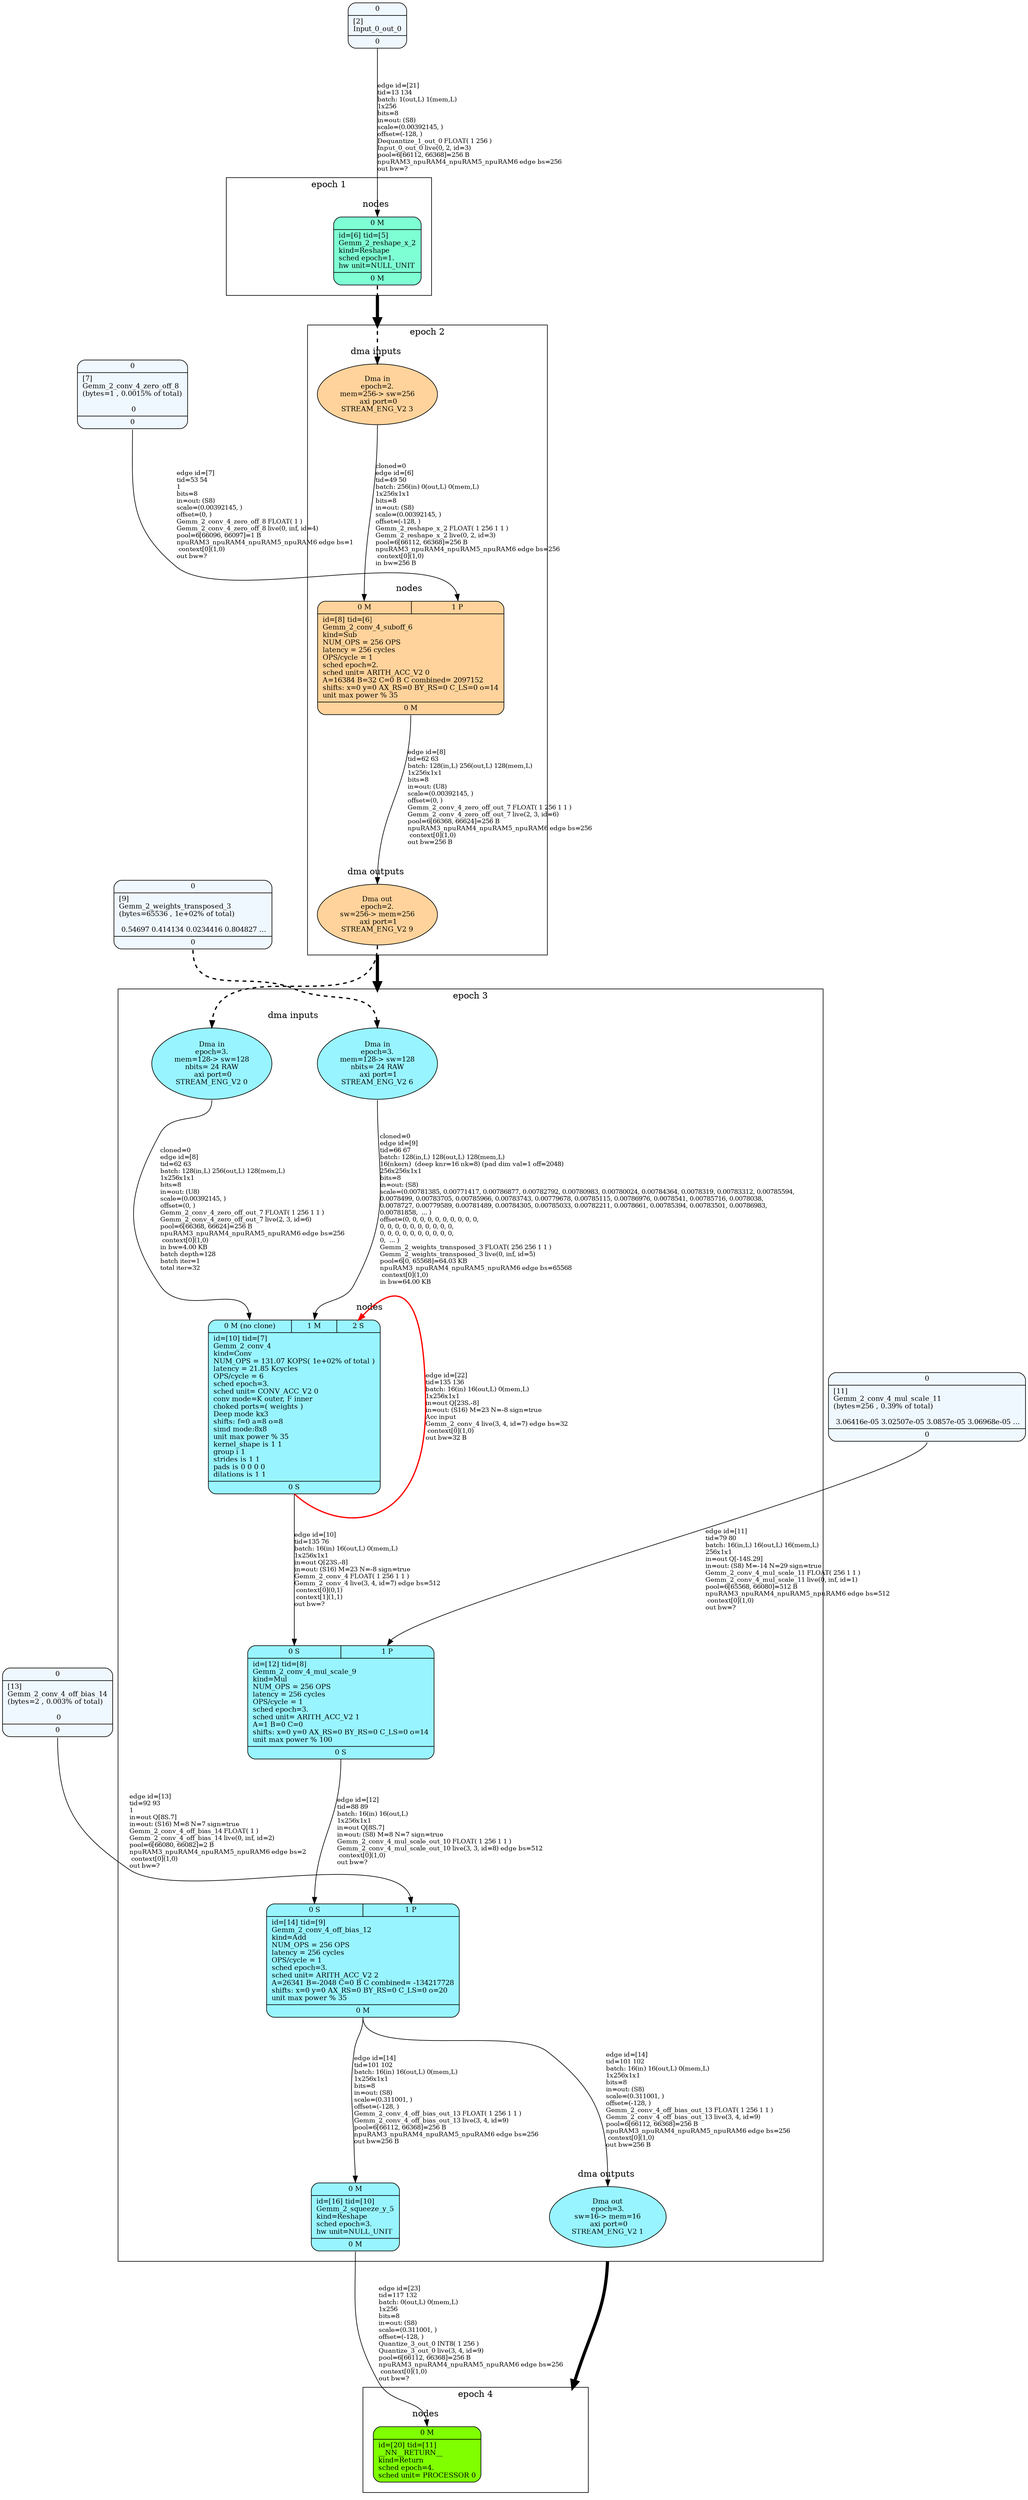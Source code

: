 digraph G {
graph [ fontsize=11 ];
node [ fontsize=11 ];
edge [ fontsize=10 ];
rankdir=BU
ranksep=1.5
nodesep=1
splines=spline
compound=true
Graphinfo [ label="" shape=plaintext, style=rounded, color=black, fontname="Arial-Bold" ];
subgraph cluster_1 { label="epoch 1"; fontsize=14; 
subgraph cluster_1_nodes { label="nodes "; peripheries=0;
Gemm_2_reshape_x_2 ;  }

subgraph cluster_dma_1_in { label=""; peripheries=0;
dummy_1[ style=invis ];  };
 }
subgraph cluster_2 { label="epoch 2"; fontsize=14; 
subgraph cluster_2_nodes { label="nodes "; peripheries=0;
Gemm_2_conv_4_suboff_6 ;  }

subgraph cluster_dma_2_in { label="dma inputs "; peripheries=0;
dma_3i2 ;  };

subgraph cluster_dma_2_out { label="dma outputs "; peripheries=0;
dma_9i2 ;  }
 }
Gemm_2_reshape_x_2:s -> dma_3i2:n [ltail="cluster_1" lhead=cluster_2 strength=1000 penwidth=5];
subgraph cluster_3 { label="epoch 3"; fontsize=14; 
subgraph cluster_3_nodes { label="nodes "; peripheries=0;
Gemm_2_conv_4 ; Gemm_2_conv_4_mul_scale_9 ; Gemm_2_conv_4_off_bias_12 ; Gemm_2_squeeze_y_5 ;  }

subgraph cluster_dma_3_in { label="dma inputs "; peripheries=0;
dma_6i3 ; dma_0i3 ;  };

subgraph cluster_dma_3_out { label="dma outputs "; peripheries=0;
dma_1i3 ;  }
 }
dma_9i2:s -> dma_6i3:n [ltail="cluster_2" lhead=cluster_3 strength=1000 penwidth=5];
subgraph cluster_4 { label="epoch 4"; fontsize=14; 
subgraph cluster_4_nodes { label="nodes "; peripheries=0;
__NN__RETURN__ ;  }

subgraph cluster_dma_4_in { label=""; peripheries=0;
dummy_4[ style=invis ];  };
 }
dma_1i3:s -> dummy_4:n [ltail="cluster_3" lhead=cluster_4 strength=1000 penwidth=5];
Gemm_2_conv_4_off_bias_14 [ label="{ { <i0> 0} |  [13]\lGemm_2_conv_4_off_bias_14\l(bytes=2 , 0.003% of total)\l\l 0 | { <o0> 0} }", shape=record, fillcolor="aliceblue", style="rounded,filled"  ] ;
Input_0_out_0 [ label="{ { <i0> 0} |  [2]\lInput_0_out_0 | { <o0> 0} }", shape=record, fillcolor="aliceblue", style="rounded,filled"  ] ;
Gemm_2_weights_transposed_3 [ label="{ { <i0> 0} |  [9]\lGemm_2_weights_transposed_3\l(bytes=65536 , 1e+02% of total)\l\l 0.54697 0.414134 0.0234416 0.804827 ... | { <o0> 0} }", shape=record, fillcolor="aliceblue", style="rounded,filled"  ] ;
Gemm_2_conv_4_mul_scale_11 [ label="{ { <i0> 0} |  [11]\lGemm_2_conv_4_mul_scale_11\l(bytes=256 , 0.39% of total)\l\l 3.06416e-05 3.02507e-05 3.0857e-05 3.06968e-05 ... | { <o0> 0} }", shape=record, fillcolor="aliceblue", style="rounded,filled"  ] ;
Gemm_2_conv_4_zero_off_8 [ label="{ { <i0> 0} |  [7]\lGemm_2_conv_4_zero_off_8\l(bytes=1 , 0.0015% of total)\l\l 0 | { <o0> 0} }", shape=record, fillcolor="aliceblue", style="rounded,filled"  ] ;
Gemm_2_reshape_x_2 [ label="{ { < i0>  0 M } | id=[6] tid=[5]\lGemm_2_reshape_x_2\lkind=Reshape\lsched epoch=1.\lhw unit=NULL_UNIT\l | { < o0>  0 M } }", shape=record, fillcolor="aquamarine", style="rounded,filled"  ] ;
dma_9i2 [ label="Dma out\nepoch=2.\nsw=256-> mem=256
 axi port=1\nSTREAM_ENG_V2 9", shape=ellipse, width=0.1, fillcolor="burlywood1", style="rounded,filled"  ]
Gemm_2_conv_4_suboff_6:o0:s->dma_9i2:n [ label="edge id=[8]\ltid=62 63\lbatch: 128(in,L) 256(out,L) 128(mem,L) \l1x256x1x1\lbits=8\lin=out: (U8)\lscale=(0.00392145, )\loffset=(0, )\lGemm_2_conv_4_zero_off_out_7 FLOAT( 1 256 1 1 )\lGemm_2_conv_4_zero_off_out_7 live(2, 3, id=6)\lpool=6[66368, 66624]=256 B\lnpuRAM3_npuRAM4_npuRAM5_npuRAM6 edge bs=256\l context[0](1,0)\lout bw=256 B\l" ]; 
dma_3i2 [ label="Dma in\nepoch=2.\nmem=256-> sw=256
 axi port=0\nSTREAM_ENG_V2 3", shape=ellipse, width=0.1, fillcolor="burlywood1", style="rounded,filled"  ]
Gemm_2_conv_4_suboff_6 [ label="{ { < i0>  0 M  | < i1>  1 P } | id=[8] tid=[6]\lGemm_2_conv_4_suboff_6\lkind=Sub\lNUM_OPS = 256 OPS\llatency = 256 cycles\lOPS/cycle = 1\lsched epoch=2.\lsched unit= ARITH_ACC_V2 0\lA=16384 B=32 C=0 B C combined= 2097152\lshifts: x=0 y=0 AX_RS=0 BY_RS=0 C_LS=0 o=14\lunit max power % 35\l | { < o0>  0 M } }", shape=record, fillcolor="burlywood1", style="rounded,filled"  ] ;
dma_0i3 [ label="Dma in\nepoch=3.\nmem=128-> sw=128
nbits= 24 RAW
 axi port=0\nSTREAM_ENG_V2 0", shape=ellipse, width=0.1, fillcolor="cadetblue1", style="rounded,filled"  ]
dma_6i3 [ label="Dma in\nepoch=3.\nmem=128-> sw=128
nbits= 24 RAW
 axi port=1\nSTREAM_ENG_V2 6", shape=ellipse, width=0.1, fillcolor="cadetblue1", style="rounded,filled"  ]
Gemm_2_conv_4 [ label="{ { < i0>  0 M (no clone)  | < i1>  1 M  | < i2>  2 S } | id=[10] tid=[7]\lGemm_2_conv_4\lkind=Conv\lNUM_OPS = 131.07 KOPS( 1e+02% of total )\llatency = 21.85 Kcycles\lOPS/cycle = 6\lsched epoch=3.\lsched unit= CONV_ACC_V2 0\lconv mode=K outer, F inner\lchoked ports=( weights  )\lDeep mode kx3\lshifts: f=0 a=8 o=8\lsimd mode:8x8\lunit max power % 35\lkernel_shape is 1 1\lgroup i 1\lstrides is 1 1\lpads is 0 0 0 0\ldilations is 1 1\l | { < o0>  0 S } }", shape=record, fillcolor="cadetblue1", style="rounded,filled"  ] ;
Gemm_2_conv_4_mul_scale_9 [ label="{ { < i0>  0 S  | < i1>  1 P } | id=[12] tid=[8]\lGemm_2_conv_4_mul_scale_9\lkind=Mul\lNUM_OPS = 256 OPS\llatency = 256 cycles\lOPS/cycle = 1\lsched epoch=3.\lsched unit= ARITH_ACC_V2 1\lA=1 B=0 C=0\lshifts: x=0 y=0 AX_RS=0 BY_RS=0 C_LS=0 o=14\lunit max power % 100\l | { < o0>  0 S } }", shape=record, fillcolor="cadetblue1", style="rounded,filled"  ] ;
dma_1i3 [ label="Dma out\nepoch=3.\nsw=16-> mem=16
 axi port=0\nSTREAM_ENG_V2 1", shape=ellipse, width=0.1, fillcolor="cadetblue1", style="rounded,filled"  ]
Gemm_2_conv_4_off_bias_12:o0:s->dma_1i3:n [ label="edge id=[14]\ltid=101 102\lbatch: 16(in) 16(out,L) 0(mem,L) \l1x256x1x1\lbits=8\lin=out: (S8)\lscale=(0.311001, )\loffset=(-128, )\lGemm_2_conv_4_off_bias_out_13 FLOAT( 1 256 1 1 )\lGemm_2_conv_4_off_bias_out_13 live(3, 4, id=9)\lpool=6[66112, 66368]=256 B\lnpuRAM3_npuRAM4_npuRAM5_npuRAM6 edge bs=256\l context[0](1,0)\lout bw=256 B\l" ]; 
Gemm_2_conv_4_off_bias_12 [ label="{ { < i0>  0 S  | < i1>  1 P } | id=[14] tid=[9]\lGemm_2_conv_4_off_bias_12\lkind=Add\lNUM_OPS = 256 OPS\llatency = 256 cycles\lOPS/cycle = 1\lsched epoch=3.\lsched unit= ARITH_ACC_V2 2\lA=26341 B=-2048 C=0 B C combined= -134217728\lshifts: x=0 y=0 AX_RS=0 BY_RS=0 C_LS=0 o=20\lunit max power % 35\l | { < o0>  0 M } }", shape=record, fillcolor="cadetblue1", style="rounded,filled"  ] ;
Gemm_2_squeeze_y_5 [ label="{ { < i0>  0 M } | id=[16] tid=[10]\lGemm_2_squeeze_y_5\lkind=Reshape\lsched epoch=3.\lhw unit=NULL_UNIT\l | { < o0>  0 M } }", shape=record, fillcolor="cadetblue1", style="rounded,filled"  ] ;
__NN__RETURN__ [ label="{ { < i0>  0 M } | id=[20] tid=[11]\l__NN__RETURN__\lkind=Return\lsched epoch=4.\lsched unit= PROCESSOR 0\l}", shape=record, fillcolor="chartreuse", style="rounded,filled"  ] ;
Gemm_2_reshape_x_2:o0:s->dma_3i2:n [ penwidth=2, style=dashed  ]; 
dma_3i2:s->Gemm_2_conv_4_suboff_6:i0:n [ label="cloned=0\ledge id=[6]\ltid=49 50\lbatch: 256(in) 0(out,L) 0(mem,L) \l1x256x1x1\lbits=8\lin=out: (S8)\lscale=(0.00392145, )\loffset=(-128, )\lGemm_2_reshape_x_2 FLOAT( 1 256 1 1 )\lGemm_2_reshape_x_2 live(0, 2, id=3)\lpool=6[66112, 66368]=256 B\lnpuRAM3_npuRAM4_npuRAM5_npuRAM6 edge bs=256\l context[0](1,0)\lin bw=256 B\l"   ]; 
Gemm_2_conv_4_zero_off_8:o0:s->Gemm_2_conv_4_suboff_6:i1:n [ label="edge id=[7]\ltid=53 54\l1\lbits=8\lin=out: (S8)\lscale=(0.00392145, )\loffset=(0, )\lGemm_2_conv_4_zero_off_8 FLOAT( 1 )\lGemm_2_conv_4_zero_off_8 live(0, inf, id=4)\lpool=6[66096, 66097]=1 B\lnpuRAM3_npuRAM4_npuRAM5_npuRAM6 edge bs=1\l context[0](1,0)\lout bw=?\l" ]; 
dma_9i2:s->dma_0i3:n [ penwidth=2, style=dashed  ]; 
dma_0i3:s->Gemm_2_conv_4:i0:n [ label="cloned=0\ledge id=[8]\ltid=62 63\lbatch: 128(in,L) 256(out,L) 128(mem,L) \l1x256x1x1\lbits=8\lin=out: (U8)\lscale=(0.00392145, )\loffset=(0, )\lGemm_2_conv_4_zero_off_out_7 FLOAT( 1 256 1 1 )\lGemm_2_conv_4_zero_off_out_7 live(2, 3, id=6)\lpool=6[66368, 66624]=256 B\lnpuRAM3_npuRAM4_npuRAM5_npuRAM6 edge bs=256\l context[0](1,0)\lin bw=4.00 KB\lbatch depth=128\lbatch iter=1\ltotal iter=32\l"   ]; 
Gemm_2_weights_transposed_3:o0:s->dma_6i3:n [ penwidth=2, style=dashed  ]; 
dma_6i3:s->Gemm_2_conv_4:i1:n [ label="cloned=0\ledge id=[9]\ltid=66 67\lbatch: 128(in,L) 128(out,L) 128(mem,L) \l16(nkern)  (deep knr=16 nk=8) (pad dim val=1 off=2048)\l256x256x1x1\lbits=8\lin=out: (S8)\lscale=(0.00781385, 0.00771417, 0.00786877, 0.00782792, 0.00780983, 0.00780024, 0.00784364, 0.0078319, 0.00783312, 0.00785594, \l0.0078499, 0.00783705, 0.00785966, 0.00783743, 0.00779678, 0.00785115, 0.00786976, 0.0078541, 0.00785716, 0.0078038, \l0.0078727, 0.00779589, 0.00781489, 0.00784305, 0.00785033, 0.00782211, 0.0078661, 0.00785394, 0.00783501, 0.00786983, \l0.00781858,  ... )\loffset=(0, 0, 0, 0, 0, 0, 0, 0, 0, 0, \l0, 0, 0, 0, 0, 0, 0, 0, 0, 0, \l0, 0, 0, 0, 0, 0, 0, 0, 0, 0, \l0,  ... )\lGemm_2_weights_transposed_3 FLOAT( 256 256 1 1 )\lGemm_2_weights_transposed_3 live(0, inf, id=5)\lpool=6[0, 65568]=64.03 KB\lnpuRAM3_npuRAM4_npuRAM5_npuRAM6 edge bs=65568\l context[0](1,0)\lin bw=64.00 KB\l"   ]; 
Gemm_2_conv_4:o0:s->Gemm_2_conv_4_mul_scale_9:i0:n [ label="edge id=[10]\ltid=135 76\lbatch: 16(in) 16(out,L) 0(mem,L) \l1x256x1x1\lin=out Q[23S.-8]\lin=out: (S16) M=23 N=-8 sign=true\lGemm_2_conv_4 FLOAT( 1 256 1 1 )\lGemm_2_conv_4 live(3, 4, id=7) edge bs=512\l context[0](0,1)\l context[1](1,1)\lout bw=?\l" ]; 
Gemm_2_conv_4_mul_scale_11:o0:s->Gemm_2_conv_4_mul_scale_9:i1:n [ label="edge id=[11]\ltid=79 80\lbatch: 16(in,L) 16(out,L) 16(mem,L) \l256x1x1\lin=out Q[-14S.29]\lin=out: (S8) M=-14 N=29 sign=true\lGemm_2_conv_4_mul_scale_11 FLOAT( 256 1 1 )\lGemm_2_conv_4_mul_scale_11 live(0, inf, id=1)\lpool=6[65568, 66080]=512 B\lnpuRAM3_npuRAM4_npuRAM5_npuRAM6 edge bs=512\l context[0](1,0)\lout bw=?\l" ]; 
Gemm_2_conv_4_mul_scale_9:o0:s->Gemm_2_conv_4_off_bias_12:i0:n [ label="edge id=[12]\ltid=88 89\lbatch: 16(in) 16(out,L) \l1x256x1x1\lin=out Q[8S.7]\lin=out: (S8) M=8 N=7 sign=true\lGemm_2_conv_4_mul_scale_out_10 FLOAT( 1 256 1 1 )\lGemm_2_conv_4_mul_scale_out_10 live(3, 3, id=8) edge bs=512\l context[0](1,0)\lout bw=?\l" ]; 
Gemm_2_conv_4_off_bias_14:o0:s->Gemm_2_conv_4_off_bias_12:i1:n [ label="edge id=[13]\ltid=92 93\l1\lin=out Q[8S.7]\lin=out: (S16) M=8 N=7 sign=true\lGemm_2_conv_4_off_bias_14 FLOAT( 1 )\lGemm_2_conv_4_off_bias_14 live(0, inf, id=2)\lpool=6[66080, 66082]=2 B\lnpuRAM3_npuRAM4_npuRAM5_npuRAM6 edge bs=2\l context[0](1,0)\lout bw=?\l" ]; 
Gemm_2_conv_4_off_bias_12:o0:s->Gemm_2_squeeze_y_5:i0:n [ label="edge id=[14]\ltid=101 102\lbatch: 16(in) 16(out,L) 0(mem,L) \l1x256x1x1\lbits=8\lin=out: (S8)\lscale=(0.311001, )\loffset=(-128, )\lGemm_2_conv_4_off_bias_out_13 FLOAT( 1 256 1 1 )\lGemm_2_conv_4_off_bias_out_13 live(3, 4, id=9)\lpool=6[66112, 66368]=256 B\lnpuRAM3_npuRAM4_npuRAM5_npuRAM6 edge bs=256\lout bw=256 B\l" ]; 
Input_0_out_0:o0:s->Gemm_2_reshape_x_2:i0:n [ label="edge id=[21]\ltid=13 134\lbatch: 1(out,L) 1(mem,L) \l1x256\lbits=8\lin=out: (S8)\lscale=(0.00392145, )\loffset=(-128, )\lDequantize_1_out_0 FLOAT( 1 256 )\lInput_0_out_0 live(0, 2, id=3)\lpool=6[66112, 66368]=256 B\lnpuRAM3_npuRAM4_npuRAM5_npuRAM6 edge bs=256\lout bw=?\l" ]; 
Gemm_2_conv_4:o0:s->Gemm_2_conv_4:i2:n [ label="edge id=[22]\ltid=135 136\lbatch: 16(in) 16(out,L) 0(mem,L) \l1x256x1x1\lin=out Q[23S.-8]\lin=out: (S16) M=23 N=-8 sign=true\lAcc input\lGemm_2_conv_4 live(3, 4, id=7) edge bs=32\l context[0](1,0)\lout bw=32 B\l", color=red, penwidth=2  ]; 
Gemm_2_squeeze_y_5:o0:s->__NN__RETURN__:i0:n [ label="edge id=[23]\ltid=117 132\lbatch: 0(out,L) 0(mem,L) \l1x256\lbits=8\lin=out: (S8)\lscale=(0.311001, )\loffset=(-128, )\lQuantize_3_out_0 INT8( 1 256 )\lQuantize_3_out_0 live(3, 4, id=9)\lpool=6[66112, 66368]=256 B\lnpuRAM3_npuRAM4_npuRAM5_npuRAM6 edge bs=256\l context[0](1,0)\lout bw=?\l" ]; 
}
